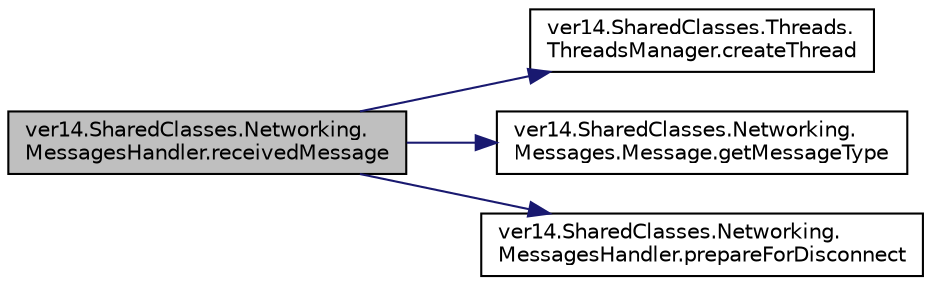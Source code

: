 digraph "ver14.SharedClasses.Networking.MessagesHandler.receivedMessage"
{
 // LATEX_PDF_SIZE
  edge [fontname="Helvetica",fontsize="10",labelfontname="Helvetica",labelfontsize="10"];
  node [fontname="Helvetica",fontsize="10",shape=record];
  rankdir="LR";
  Node1 [label="ver14.SharedClasses.Networking.\lMessagesHandler.receivedMessage",height=0.2,width=0.4,color="black", fillcolor="grey75", style="filled", fontcolor="black",tooltip=" "];
  Node1 -> Node2 [color="midnightblue",fontsize="10",style="solid"];
  Node2 [label="ver14.SharedClasses.Threads.\lThreadsManager.createThread",height=0.2,width=0.4,color="black", fillcolor="white", style="filled",URL="$classver14_1_1_shared_classes_1_1_threads_1_1_threads_manager.html#ab626382cd80eb43482f77ba7ee558e7f",tooltip=" "];
  Node1 -> Node3 [color="midnightblue",fontsize="10",style="solid"];
  Node3 [label="ver14.SharedClasses.Networking.\lMessages.Message.getMessageType",height=0.2,width=0.4,color="black", fillcolor="white", style="filled",URL="$classver14_1_1_shared_classes_1_1_networking_1_1_messages_1_1_message.html#a786588eae48b3bf749e883624e03f627",tooltip=" "];
  Node1 -> Node4 [color="midnightblue",fontsize="10",style="solid"];
  Node4 [label="ver14.SharedClasses.Networking.\lMessagesHandler.prepareForDisconnect",height=0.2,width=0.4,color="black", fillcolor="white", style="filled",URL="$classver14_1_1_shared_classes_1_1_networking_1_1_messages_handler.html#a3b16c40a9f560151dfb7d728f98f24f3",tooltip=" "];
}
